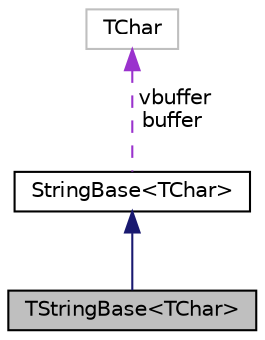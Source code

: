 digraph "TStringBase&lt;TChar&gt;"
{
  edge [fontname="Helvetica",fontsize="10",labelfontname="Helvetica",labelfontsize="10"];
  node [fontname="Helvetica",fontsize="10",shape=record];
  Node16 [label="TStringBase\<TChar\>",height=0.2,width=0.4,color="black", fillcolor="grey75", style="filled", fontcolor="black"];
  Node17 [label="StringBase\<TChar\>",height=0.2,width=0.4,color="black", fillcolor="white", style="filled",URL="$classaworx_1_1lib_1_1strings_1_1StringBase.html"];
  Node17 -> Node16 [dir="back",color="midnightblue",fontsize="10",style="solid",fontname="Helvetica"];
  Node18 -> Node17 [dir="back",color="darkorchid3",fontsize="10",style="dashed",label=" vbuffer\nbuffer" ,fontname="Helvetica"];
  Node18 [label="TChar",height=0.2,width=0.4,color="grey75", fillcolor="white", style="filled"];
}

